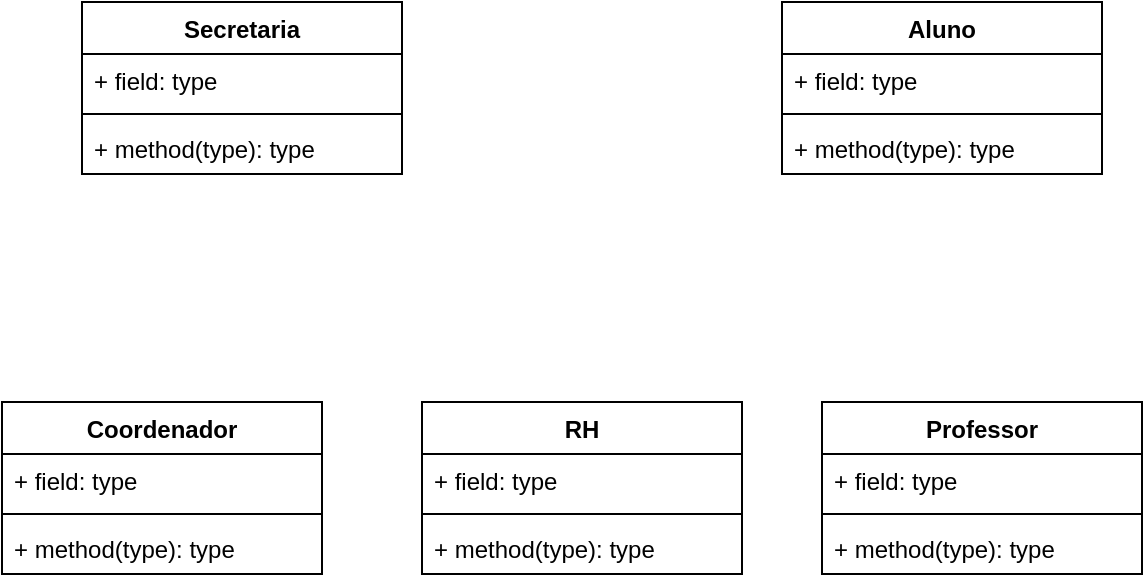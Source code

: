 <mxfile version="20.3.6" type="github">
  <diagram id="C5RBs43oDa-KdzZeNtuy" name="Page-1">
    <mxGraphModel dx="1152" dy="663" grid="1" gridSize="10" guides="1" tooltips="1" connect="1" arrows="1" fold="1" page="1" pageScale="1" pageWidth="827" pageHeight="1169" math="0" shadow="0">
      <root>
        <mxCell id="WIyWlLk6GJQsqaUBKTNV-0" />
        <mxCell id="WIyWlLk6GJQsqaUBKTNV-1" parent="WIyWlLk6GJQsqaUBKTNV-0" />
        <mxCell id="wV2WPlzwM_Zxn7veHrni-0" value="Secretaria" style="swimlane;fontStyle=1;align=center;verticalAlign=top;childLayout=stackLayout;horizontal=1;startSize=26;horizontalStack=0;resizeParent=1;resizeParentMax=0;resizeLast=0;collapsible=1;marginBottom=0;" vertex="1" parent="WIyWlLk6GJQsqaUBKTNV-1">
          <mxGeometry x="160" y="80" width="160" height="86" as="geometry" />
        </mxCell>
        <mxCell id="wV2WPlzwM_Zxn7veHrni-1" value="+ field: type" style="text;strokeColor=none;fillColor=none;align=left;verticalAlign=top;spacingLeft=4;spacingRight=4;overflow=hidden;rotatable=0;points=[[0,0.5],[1,0.5]];portConstraint=eastwest;" vertex="1" parent="wV2WPlzwM_Zxn7veHrni-0">
          <mxGeometry y="26" width="160" height="26" as="geometry" />
        </mxCell>
        <mxCell id="wV2WPlzwM_Zxn7veHrni-2" value="" style="line;strokeWidth=1;fillColor=none;align=left;verticalAlign=middle;spacingTop=-1;spacingLeft=3;spacingRight=3;rotatable=0;labelPosition=right;points=[];portConstraint=eastwest;strokeColor=inherit;" vertex="1" parent="wV2WPlzwM_Zxn7veHrni-0">
          <mxGeometry y="52" width="160" height="8" as="geometry" />
        </mxCell>
        <mxCell id="wV2WPlzwM_Zxn7veHrni-3" value="+ method(type): type" style="text;strokeColor=none;fillColor=none;align=left;verticalAlign=top;spacingLeft=4;spacingRight=4;overflow=hidden;rotatable=0;points=[[0,0.5],[1,0.5]];portConstraint=eastwest;" vertex="1" parent="wV2WPlzwM_Zxn7veHrni-0">
          <mxGeometry y="60" width="160" height="26" as="geometry" />
        </mxCell>
        <mxCell id="wV2WPlzwM_Zxn7veHrni-4" value="Aluno" style="swimlane;fontStyle=1;align=center;verticalAlign=top;childLayout=stackLayout;horizontal=1;startSize=26;horizontalStack=0;resizeParent=1;resizeParentMax=0;resizeLast=0;collapsible=1;marginBottom=0;" vertex="1" parent="WIyWlLk6GJQsqaUBKTNV-1">
          <mxGeometry x="510" y="80" width="160" height="86" as="geometry" />
        </mxCell>
        <mxCell id="wV2WPlzwM_Zxn7veHrni-5" value="+ field: type" style="text;strokeColor=none;fillColor=none;align=left;verticalAlign=top;spacingLeft=4;spacingRight=4;overflow=hidden;rotatable=0;points=[[0,0.5],[1,0.5]];portConstraint=eastwest;" vertex="1" parent="wV2WPlzwM_Zxn7veHrni-4">
          <mxGeometry y="26" width="160" height="26" as="geometry" />
        </mxCell>
        <mxCell id="wV2WPlzwM_Zxn7veHrni-6" value="" style="line;strokeWidth=1;fillColor=none;align=left;verticalAlign=middle;spacingTop=-1;spacingLeft=3;spacingRight=3;rotatable=0;labelPosition=right;points=[];portConstraint=eastwest;strokeColor=inherit;" vertex="1" parent="wV2WPlzwM_Zxn7veHrni-4">
          <mxGeometry y="52" width="160" height="8" as="geometry" />
        </mxCell>
        <mxCell id="wV2WPlzwM_Zxn7veHrni-7" value="+ method(type): type" style="text;strokeColor=none;fillColor=none;align=left;verticalAlign=top;spacingLeft=4;spacingRight=4;overflow=hidden;rotatable=0;points=[[0,0.5],[1,0.5]];portConstraint=eastwest;" vertex="1" parent="wV2WPlzwM_Zxn7veHrni-4">
          <mxGeometry y="60" width="160" height="26" as="geometry" />
        </mxCell>
        <mxCell id="wV2WPlzwM_Zxn7veHrni-8" value="Coordenador" style="swimlane;fontStyle=1;align=center;verticalAlign=top;childLayout=stackLayout;horizontal=1;startSize=26;horizontalStack=0;resizeParent=1;resizeParentMax=0;resizeLast=0;collapsible=1;marginBottom=0;" vertex="1" parent="WIyWlLk6GJQsqaUBKTNV-1">
          <mxGeometry x="120" y="280" width="160" height="86" as="geometry" />
        </mxCell>
        <mxCell id="wV2WPlzwM_Zxn7veHrni-9" value="+ field: type" style="text;strokeColor=none;fillColor=none;align=left;verticalAlign=top;spacingLeft=4;spacingRight=4;overflow=hidden;rotatable=0;points=[[0,0.5],[1,0.5]];portConstraint=eastwest;" vertex="1" parent="wV2WPlzwM_Zxn7veHrni-8">
          <mxGeometry y="26" width="160" height="26" as="geometry" />
        </mxCell>
        <mxCell id="wV2WPlzwM_Zxn7veHrni-10" value="" style="line;strokeWidth=1;fillColor=none;align=left;verticalAlign=middle;spacingTop=-1;spacingLeft=3;spacingRight=3;rotatable=0;labelPosition=right;points=[];portConstraint=eastwest;strokeColor=inherit;" vertex="1" parent="wV2WPlzwM_Zxn7veHrni-8">
          <mxGeometry y="52" width="160" height="8" as="geometry" />
        </mxCell>
        <mxCell id="wV2WPlzwM_Zxn7veHrni-11" value="+ method(type): type" style="text;strokeColor=none;fillColor=none;align=left;verticalAlign=top;spacingLeft=4;spacingRight=4;overflow=hidden;rotatable=0;points=[[0,0.5],[1,0.5]];portConstraint=eastwest;" vertex="1" parent="wV2WPlzwM_Zxn7veHrni-8">
          <mxGeometry y="60" width="160" height="26" as="geometry" />
        </mxCell>
        <mxCell id="wV2WPlzwM_Zxn7veHrni-12" value="Professor" style="swimlane;fontStyle=1;align=center;verticalAlign=top;childLayout=stackLayout;horizontal=1;startSize=26;horizontalStack=0;resizeParent=1;resizeParentMax=0;resizeLast=0;collapsible=1;marginBottom=0;" vertex="1" parent="WIyWlLk6GJQsqaUBKTNV-1">
          <mxGeometry x="530" y="280" width="160" height="86" as="geometry" />
        </mxCell>
        <mxCell id="wV2WPlzwM_Zxn7veHrni-13" value="+ field: type" style="text;strokeColor=none;fillColor=none;align=left;verticalAlign=top;spacingLeft=4;spacingRight=4;overflow=hidden;rotatable=0;points=[[0,0.5],[1,0.5]];portConstraint=eastwest;" vertex="1" parent="wV2WPlzwM_Zxn7veHrni-12">
          <mxGeometry y="26" width="160" height="26" as="geometry" />
        </mxCell>
        <mxCell id="wV2WPlzwM_Zxn7veHrni-14" value="" style="line;strokeWidth=1;fillColor=none;align=left;verticalAlign=middle;spacingTop=-1;spacingLeft=3;spacingRight=3;rotatable=0;labelPosition=right;points=[];portConstraint=eastwest;strokeColor=inherit;" vertex="1" parent="wV2WPlzwM_Zxn7veHrni-12">
          <mxGeometry y="52" width="160" height="8" as="geometry" />
        </mxCell>
        <mxCell id="wV2WPlzwM_Zxn7veHrni-15" value="+ method(type): type" style="text;strokeColor=none;fillColor=none;align=left;verticalAlign=top;spacingLeft=4;spacingRight=4;overflow=hidden;rotatable=0;points=[[0,0.5],[1,0.5]];portConstraint=eastwest;" vertex="1" parent="wV2WPlzwM_Zxn7veHrni-12">
          <mxGeometry y="60" width="160" height="26" as="geometry" />
        </mxCell>
        <mxCell id="wV2WPlzwM_Zxn7veHrni-16" value="RH" style="swimlane;fontStyle=1;align=center;verticalAlign=top;childLayout=stackLayout;horizontal=1;startSize=26;horizontalStack=0;resizeParent=1;resizeParentMax=0;resizeLast=0;collapsible=1;marginBottom=0;" vertex="1" parent="WIyWlLk6GJQsqaUBKTNV-1">
          <mxGeometry x="330" y="280" width="160" height="86" as="geometry" />
        </mxCell>
        <mxCell id="wV2WPlzwM_Zxn7veHrni-17" value="+ field: type" style="text;strokeColor=none;fillColor=none;align=left;verticalAlign=top;spacingLeft=4;spacingRight=4;overflow=hidden;rotatable=0;points=[[0,0.5],[1,0.5]];portConstraint=eastwest;" vertex="1" parent="wV2WPlzwM_Zxn7veHrni-16">
          <mxGeometry y="26" width="160" height="26" as="geometry" />
        </mxCell>
        <mxCell id="wV2WPlzwM_Zxn7veHrni-18" value="" style="line;strokeWidth=1;fillColor=none;align=left;verticalAlign=middle;spacingTop=-1;spacingLeft=3;spacingRight=3;rotatable=0;labelPosition=right;points=[];portConstraint=eastwest;strokeColor=inherit;" vertex="1" parent="wV2WPlzwM_Zxn7veHrni-16">
          <mxGeometry y="52" width="160" height="8" as="geometry" />
        </mxCell>
        <mxCell id="wV2WPlzwM_Zxn7veHrni-19" value="+ method(type): type" style="text;strokeColor=none;fillColor=none;align=left;verticalAlign=top;spacingLeft=4;spacingRight=4;overflow=hidden;rotatable=0;points=[[0,0.5],[1,0.5]];portConstraint=eastwest;" vertex="1" parent="wV2WPlzwM_Zxn7veHrni-16">
          <mxGeometry y="60" width="160" height="26" as="geometry" />
        </mxCell>
      </root>
    </mxGraphModel>
  </diagram>
</mxfile>
